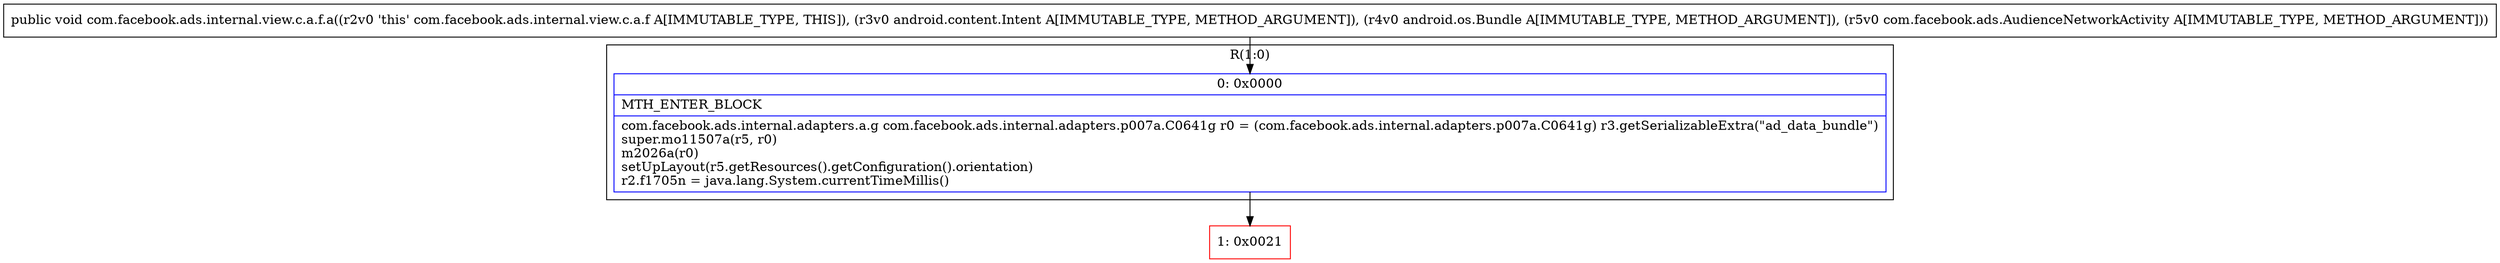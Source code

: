 digraph "CFG forcom.facebook.ads.internal.view.c.a.f.a(Landroid\/content\/Intent;Landroid\/os\/Bundle;Lcom\/facebook\/ads\/AudienceNetworkActivity;)V" {
subgraph cluster_Region_254564748 {
label = "R(1:0)";
node [shape=record,color=blue];
Node_0 [shape=record,label="{0\:\ 0x0000|MTH_ENTER_BLOCK\l|com.facebook.ads.internal.adapters.a.g com.facebook.ads.internal.adapters.p007a.C0641g r0 = (com.facebook.ads.internal.adapters.p007a.C0641g) r3.getSerializableExtra(\"ad_data_bundle\")\lsuper.mo11507a(r5, r0)\lm2026a(r0)\lsetUpLayout(r5.getResources().getConfiguration().orientation)\lr2.f1705n = java.lang.System.currentTimeMillis()\l}"];
}
Node_1 [shape=record,color=red,label="{1\:\ 0x0021}"];
MethodNode[shape=record,label="{public void com.facebook.ads.internal.view.c.a.f.a((r2v0 'this' com.facebook.ads.internal.view.c.a.f A[IMMUTABLE_TYPE, THIS]), (r3v0 android.content.Intent A[IMMUTABLE_TYPE, METHOD_ARGUMENT]), (r4v0 android.os.Bundle A[IMMUTABLE_TYPE, METHOD_ARGUMENT]), (r5v0 com.facebook.ads.AudienceNetworkActivity A[IMMUTABLE_TYPE, METHOD_ARGUMENT])) }"];
MethodNode -> Node_0;
Node_0 -> Node_1;
}

